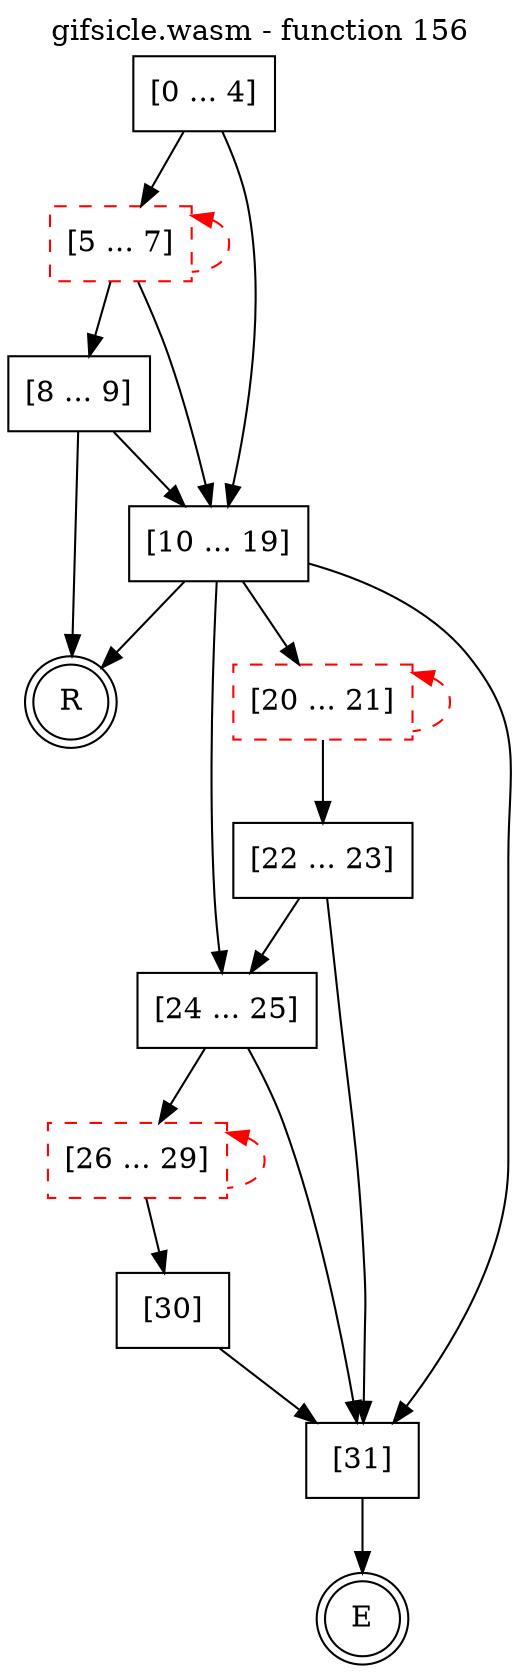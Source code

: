 digraph finite_state_machine {
    label = "gifsicle.wasm - function 156"
    labelloc =  t
    labelfontsize = 16
    labelfontcolor = black
    labelfontname = "Helvetica"
    node [shape = doublecircle]; E R ;
    node [shape = box];
    node [shape=box, color=black, style=solid] 0[label="[0 ... 4]"]
    node [shape=box, color=red, style=dashed] 5[label="[5 ... 7]"]
    node [shape=box, color=black, style=solid] 8[label="[8 ... 9]"]
    node [shape=box, color=black, style=solid] 10[label="[10 ... 19]"]
    node [shape=box, color=red, style=dashed] 20[label="[20 ... 21]"]
    node [shape=box, color=black, style=solid] 22[label="[22 ... 23]"]
    node [shape=box, color=black, style=solid] 24[label="[24 ... 25]"]
    node [shape=box, color=red, style=dashed] 26[label="[26 ... 29]"]
    node [shape=box, color=black, style=solid] 30[label="[30]"]
    node [shape=box, color=black, style=solid] 31[label="[31]"]
    node [shape=box, color=black, style=solid] R[label="R"]
    0 -> 5;
    0 -> 10;
    5 -> 8;
    5 -> 10;
    5 -> 5[style="dashed" color="red" dir=back];
    8 -> 10;
    8 -> R;
    10 -> 20;
    10 -> 24;
    10 -> 31;
    10 -> R;
    20 -> 22;
    20 -> 20[style="dashed" color="red" dir=back];
    22 -> 24;
    22 -> 31;
    24 -> 26;
    24 -> 31;
    26 -> 30;
    26 -> 26[style="dashed" color="red" dir=back];
    30 -> 31;
    31 -> E;
}
